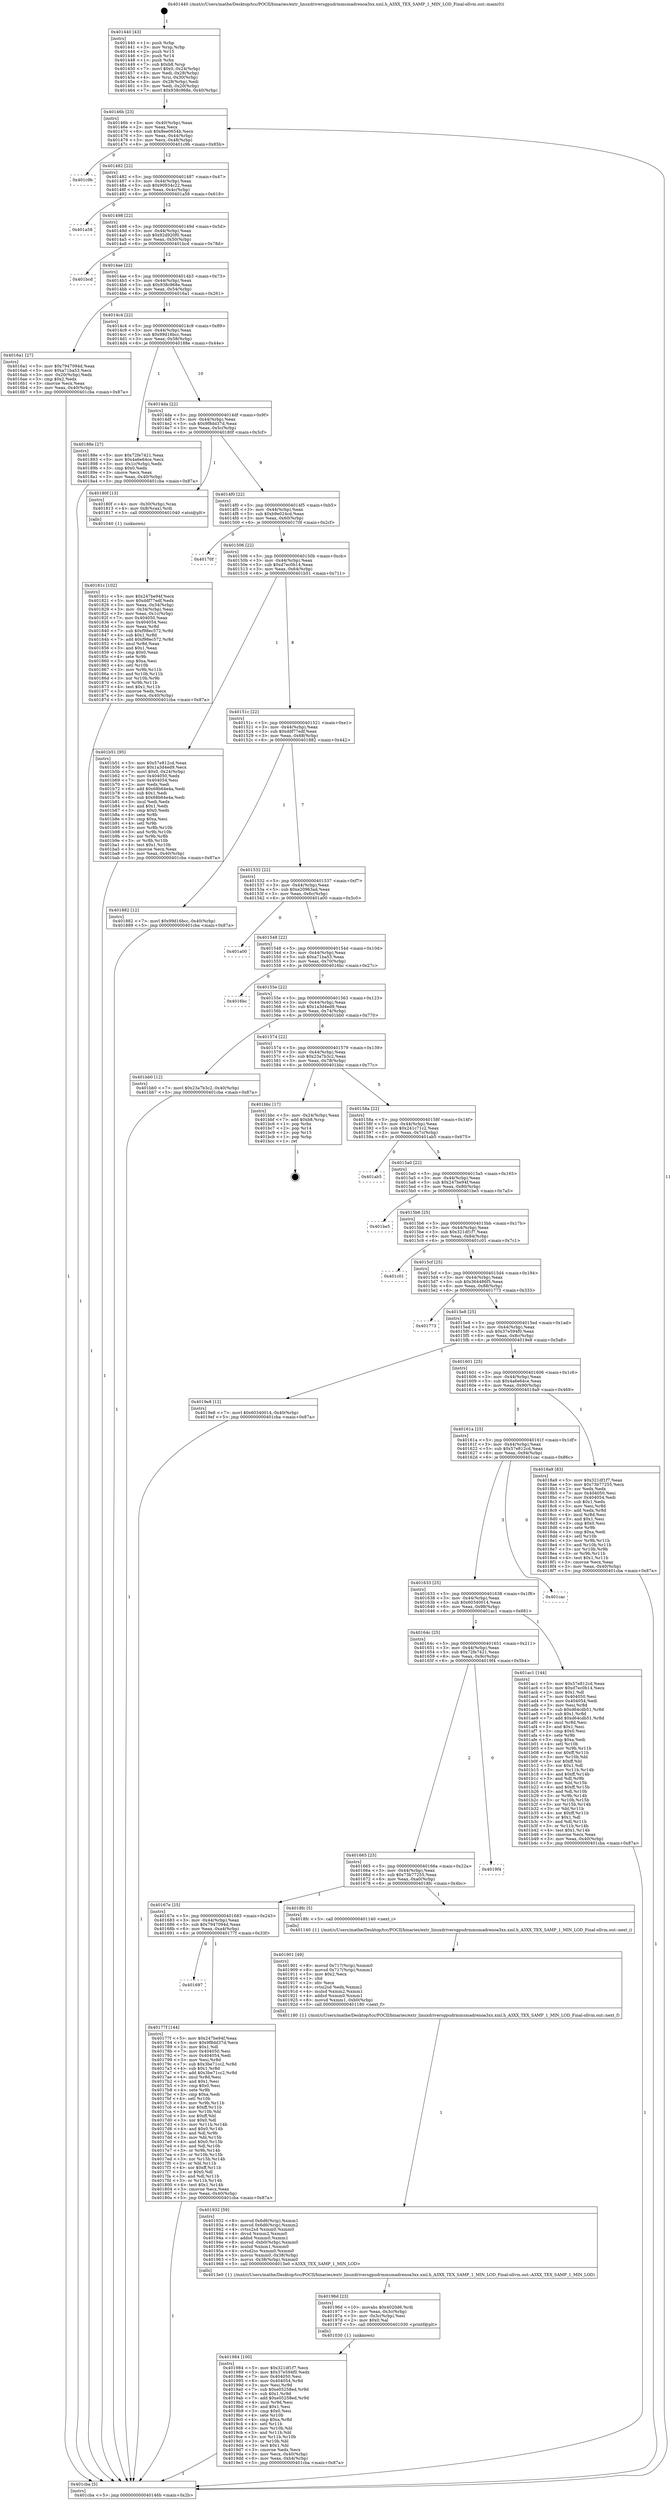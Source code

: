 digraph "0x401440" {
  label = "0x401440 (/mnt/c/Users/mathe/Desktop/tcc/POCII/binaries/extr_linuxdriversgpudrmmsmadrenoa3xx.xml.h_A3XX_TEX_SAMP_1_MIN_LOD_Final-ollvm.out::main(0))"
  labelloc = "t"
  node[shape=record]

  Entry [label="",width=0.3,height=0.3,shape=circle,fillcolor=black,style=filled]
  "0x40146b" [label="{
     0x40146b [23]\l
     | [instrs]\l
     &nbsp;&nbsp;0x40146b \<+3\>: mov -0x40(%rbp),%eax\l
     &nbsp;&nbsp;0x40146e \<+2\>: mov %eax,%ecx\l
     &nbsp;&nbsp;0x401470 \<+6\>: sub $0x8ee0654b,%ecx\l
     &nbsp;&nbsp;0x401476 \<+3\>: mov %eax,-0x44(%rbp)\l
     &nbsp;&nbsp;0x401479 \<+3\>: mov %ecx,-0x48(%rbp)\l
     &nbsp;&nbsp;0x40147c \<+6\>: je 0000000000401c9b \<main+0x85b\>\l
  }"]
  "0x401c9b" [label="{
     0x401c9b\l
  }", style=dashed]
  "0x401482" [label="{
     0x401482 [22]\l
     | [instrs]\l
     &nbsp;&nbsp;0x401482 \<+5\>: jmp 0000000000401487 \<main+0x47\>\l
     &nbsp;&nbsp;0x401487 \<+3\>: mov -0x44(%rbp),%eax\l
     &nbsp;&nbsp;0x40148a \<+5\>: sub $0x90934c22,%eax\l
     &nbsp;&nbsp;0x40148f \<+3\>: mov %eax,-0x4c(%rbp)\l
     &nbsp;&nbsp;0x401492 \<+6\>: je 0000000000401a58 \<main+0x618\>\l
  }"]
  Exit [label="",width=0.3,height=0.3,shape=circle,fillcolor=black,style=filled,peripheries=2]
  "0x401a58" [label="{
     0x401a58\l
  }", style=dashed]
  "0x401498" [label="{
     0x401498 [22]\l
     | [instrs]\l
     &nbsp;&nbsp;0x401498 \<+5\>: jmp 000000000040149d \<main+0x5d\>\l
     &nbsp;&nbsp;0x40149d \<+3\>: mov -0x44(%rbp),%eax\l
     &nbsp;&nbsp;0x4014a0 \<+5\>: sub $0x92d920f0,%eax\l
     &nbsp;&nbsp;0x4014a5 \<+3\>: mov %eax,-0x50(%rbp)\l
     &nbsp;&nbsp;0x4014a8 \<+6\>: je 0000000000401bcd \<main+0x78d\>\l
  }"]
  "0x401984" [label="{
     0x401984 [100]\l
     | [instrs]\l
     &nbsp;&nbsp;0x401984 \<+5\>: mov $0x321df1f7,%ecx\l
     &nbsp;&nbsp;0x401989 \<+5\>: mov $0x37e594f0,%edx\l
     &nbsp;&nbsp;0x40198e \<+7\>: mov 0x404050,%esi\l
     &nbsp;&nbsp;0x401995 \<+8\>: mov 0x404054,%r8d\l
     &nbsp;&nbsp;0x40199d \<+3\>: mov %esi,%r9d\l
     &nbsp;&nbsp;0x4019a0 \<+7\>: sub $0xe05258ed,%r9d\l
     &nbsp;&nbsp;0x4019a7 \<+4\>: sub $0x1,%r9d\l
     &nbsp;&nbsp;0x4019ab \<+7\>: add $0xe05258ed,%r9d\l
     &nbsp;&nbsp;0x4019b2 \<+4\>: imul %r9d,%esi\l
     &nbsp;&nbsp;0x4019b6 \<+3\>: and $0x1,%esi\l
     &nbsp;&nbsp;0x4019b9 \<+3\>: cmp $0x0,%esi\l
     &nbsp;&nbsp;0x4019bc \<+4\>: sete %r10b\l
     &nbsp;&nbsp;0x4019c0 \<+4\>: cmp $0xa,%r8d\l
     &nbsp;&nbsp;0x4019c4 \<+4\>: setl %r11b\l
     &nbsp;&nbsp;0x4019c8 \<+3\>: mov %r10b,%bl\l
     &nbsp;&nbsp;0x4019cb \<+3\>: and %r11b,%bl\l
     &nbsp;&nbsp;0x4019ce \<+3\>: xor %r11b,%r10b\l
     &nbsp;&nbsp;0x4019d1 \<+3\>: or %r10b,%bl\l
     &nbsp;&nbsp;0x4019d4 \<+3\>: test $0x1,%bl\l
     &nbsp;&nbsp;0x4019d7 \<+3\>: cmovne %edx,%ecx\l
     &nbsp;&nbsp;0x4019da \<+3\>: mov %ecx,-0x40(%rbp)\l
     &nbsp;&nbsp;0x4019dd \<+6\>: mov %eax,-0xb4(%rbp)\l
     &nbsp;&nbsp;0x4019e3 \<+5\>: jmp 0000000000401cba \<main+0x87a\>\l
  }"]
  "0x401bcd" [label="{
     0x401bcd\l
  }", style=dashed]
  "0x4014ae" [label="{
     0x4014ae [22]\l
     | [instrs]\l
     &nbsp;&nbsp;0x4014ae \<+5\>: jmp 00000000004014b3 \<main+0x73\>\l
     &nbsp;&nbsp;0x4014b3 \<+3\>: mov -0x44(%rbp),%eax\l
     &nbsp;&nbsp;0x4014b6 \<+5\>: sub $0x938c968e,%eax\l
     &nbsp;&nbsp;0x4014bb \<+3\>: mov %eax,-0x54(%rbp)\l
     &nbsp;&nbsp;0x4014be \<+6\>: je 00000000004016a1 \<main+0x261\>\l
  }"]
  "0x40196d" [label="{
     0x40196d [23]\l
     | [instrs]\l
     &nbsp;&nbsp;0x40196d \<+10\>: movabs $0x4020d6,%rdi\l
     &nbsp;&nbsp;0x401977 \<+3\>: mov %eax,-0x3c(%rbp)\l
     &nbsp;&nbsp;0x40197a \<+3\>: mov -0x3c(%rbp),%esi\l
     &nbsp;&nbsp;0x40197d \<+2\>: mov $0x0,%al\l
     &nbsp;&nbsp;0x40197f \<+5\>: call 0000000000401030 \<printf@plt\>\l
     | [calls]\l
     &nbsp;&nbsp;0x401030 \{1\} (unknown)\l
  }"]
  "0x4016a1" [label="{
     0x4016a1 [27]\l
     | [instrs]\l
     &nbsp;&nbsp;0x4016a1 \<+5\>: mov $0x7947094d,%eax\l
     &nbsp;&nbsp;0x4016a6 \<+5\>: mov $0xa71ba53,%ecx\l
     &nbsp;&nbsp;0x4016ab \<+3\>: mov -0x20(%rbp),%edx\l
     &nbsp;&nbsp;0x4016ae \<+3\>: cmp $0x2,%edx\l
     &nbsp;&nbsp;0x4016b1 \<+3\>: cmovne %ecx,%eax\l
     &nbsp;&nbsp;0x4016b4 \<+3\>: mov %eax,-0x40(%rbp)\l
     &nbsp;&nbsp;0x4016b7 \<+5\>: jmp 0000000000401cba \<main+0x87a\>\l
  }"]
  "0x4014c4" [label="{
     0x4014c4 [22]\l
     | [instrs]\l
     &nbsp;&nbsp;0x4014c4 \<+5\>: jmp 00000000004014c9 \<main+0x89\>\l
     &nbsp;&nbsp;0x4014c9 \<+3\>: mov -0x44(%rbp),%eax\l
     &nbsp;&nbsp;0x4014cc \<+5\>: sub $0x99d16bcc,%eax\l
     &nbsp;&nbsp;0x4014d1 \<+3\>: mov %eax,-0x58(%rbp)\l
     &nbsp;&nbsp;0x4014d4 \<+6\>: je 000000000040188e \<main+0x44e\>\l
  }"]
  "0x401cba" [label="{
     0x401cba [5]\l
     | [instrs]\l
     &nbsp;&nbsp;0x401cba \<+5\>: jmp 000000000040146b \<main+0x2b\>\l
  }"]
  "0x401440" [label="{
     0x401440 [43]\l
     | [instrs]\l
     &nbsp;&nbsp;0x401440 \<+1\>: push %rbp\l
     &nbsp;&nbsp;0x401441 \<+3\>: mov %rsp,%rbp\l
     &nbsp;&nbsp;0x401444 \<+2\>: push %r15\l
     &nbsp;&nbsp;0x401446 \<+2\>: push %r14\l
     &nbsp;&nbsp;0x401448 \<+1\>: push %rbx\l
     &nbsp;&nbsp;0x401449 \<+7\>: sub $0xb8,%rsp\l
     &nbsp;&nbsp;0x401450 \<+7\>: movl $0x0,-0x24(%rbp)\l
     &nbsp;&nbsp;0x401457 \<+3\>: mov %edi,-0x28(%rbp)\l
     &nbsp;&nbsp;0x40145a \<+4\>: mov %rsi,-0x30(%rbp)\l
     &nbsp;&nbsp;0x40145e \<+3\>: mov -0x28(%rbp),%edi\l
     &nbsp;&nbsp;0x401461 \<+3\>: mov %edi,-0x20(%rbp)\l
     &nbsp;&nbsp;0x401464 \<+7\>: movl $0x938c968e,-0x40(%rbp)\l
  }"]
  "0x401932" [label="{
     0x401932 [59]\l
     | [instrs]\l
     &nbsp;&nbsp;0x401932 \<+8\>: movsd 0x6d6(%rip),%xmm1\l
     &nbsp;&nbsp;0x40193a \<+8\>: movsd 0x6d6(%rip),%xmm2\l
     &nbsp;&nbsp;0x401942 \<+4\>: cvtss2sd %xmm0,%xmm0\l
     &nbsp;&nbsp;0x401946 \<+4\>: divsd %xmm2,%xmm0\l
     &nbsp;&nbsp;0x40194a \<+4\>: addsd %xmm0,%xmm1\l
     &nbsp;&nbsp;0x40194e \<+8\>: movsd -0xb0(%rbp),%xmm0\l
     &nbsp;&nbsp;0x401956 \<+4\>: mulsd %xmm1,%xmm0\l
     &nbsp;&nbsp;0x40195a \<+4\>: cvtsd2ss %xmm0,%xmm0\l
     &nbsp;&nbsp;0x40195e \<+5\>: movss %xmm0,-0x38(%rbp)\l
     &nbsp;&nbsp;0x401963 \<+5\>: movss -0x38(%rbp),%xmm0\l
     &nbsp;&nbsp;0x401968 \<+5\>: call 00000000004013e0 \<A3XX_TEX_SAMP_1_MIN_LOD\>\l
     | [calls]\l
     &nbsp;&nbsp;0x4013e0 \{1\} (/mnt/c/Users/mathe/Desktop/tcc/POCII/binaries/extr_linuxdriversgpudrmmsmadrenoa3xx.xml.h_A3XX_TEX_SAMP_1_MIN_LOD_Final-ollvm.out::A3XX_TEX_SAMP_1_MIN_LOD)\l
  }"]
  "0x40188e" [label="{
     0x40188e [27]\l
     | [instrs]\l
     &nbsp;&nbsp;0x40188e \<+5\>: mov $0x72fe7421,%eax\l
     &nbsp;&nbsp;0x401893 \<+5\>: mov $0x4a6e64ce,%ecx\l
     &nbsp;&nbsp;0x401898 \<+3\>: mov -0x1c(%rbp),%edx\l
     &nbsp;&nbsp;0x40189b \<+3\>: cmp $0x0,%edx\l
     &nbsp;&nbsp;0x40189e \<+3\>: cmove %ecx,%eax\l
     &nbsp;&nbsp;0x4018a1 \<+3\>: mov %eax,-0x40(%rbp)\l
     &nbsp;&nbsp;0x4018a4 \<+5\>: jmp 0000000000401cba \<main+0x87a\>\l
  }"]
  "0x4014da" [label="{
     0x4014da [22]\l
     | [instrs]\l
     &nbsp;&nbsp;0x4014da \<+5\>: jmp 00000000004014df \<main+0x9f\>\l
     &nbsp;&nbsp;0x4014df \<+3\>: mov -0x44(%rbp),%eax\l
     &nbsp;&nbsp;0x4014e2 \<+5\>: sub $0x9f8dd37d,%eax\l
     &nbsp;&nbsp;0x4014e7 \<+3\>: mov %eax,-0x5c(%rbp)\l
     &nbsp;&nbsp;0x4014ea \<+6\>: je 000000000040180f \<main+0x3cf\>\l
  }"]
  "0x401901" [label="{
     0x401901 [49]\l
     | [instrs]\l
     &nbsp;&nbsp;0x401901 \<+8\>: movsd 0x717(%rip),%xmm0\l
     &nbsp;&nbsp;0x401909 \<+8\>: movsd 0x717(%rip),%xmm1\l
     &nbsp;&nbsp;0x401911 \<+5\>: mov $0x2,%ecx\l
     &nbsp;&nbsp;0x401916 \<+1\>: cltd\l
     &nbsp;&nbsp;0x401917 \<+2\>: idiv %ecx\l
     &nbsp;&nbsp;0x401919 \<+4\>: cvtsi2sd %edx,%xmm2\l
     &nbsp;&nbsp;0x40191d \<+4\>: mulsd %xmm2,%xmm1\l
     &nbsp;&nbsp;0x401921 \<+4\>: addsd %xmm0,%xmm1\l
     &nbsp;&nbsp;0x401925 \<+8\>: movsd %xmm1,-0xb0(%rbp)\l
     &nbsp;&nbsp;0x40192d \<+5\>: call 0000000000401180 \<next_f\>\l
     | [calls]\l
     &nbsp;&nbsp;0x401180 \{1\} (/mnt/c/Users/mathe/Desktop/tcc/POCII/binaries/extr_linuxdriversgpudrmmsmadrenoa3xx.xml.h_A3XX_TEX_SAMP_1_MIN_LOD_Final-ollvm.out::next_f)\l
  }"]
  "0x40180f" [label="{
     0x40180f [13]\l
     | [instrs]\l
     &nbsp;&nbsp;0x40180f \<+4\>: mov -0x30(%rbp),%rax\l
     &nbsp;&nbsp;0x401813 \<+4\>: mov 0x8(%rax),%rdi\l
     &nbsp;&nbsp;0x401817 \<+5\>: call 0000000000401040 \<atoi@plt\>\l
     | [calls]\l
     &nbsp;&nbsp;0x401040 \{1\} (unknown)\l
  }"]
  "0x4014f0" [label="{
     0x4014f0 [22]\l
     | [instrs]\l
     &nbsp;&nbsp;0x4014f0 \<+5\>: jmp 00000000004014f5 \<main+0xb5\>\l
     &nbsp;&nbsp;0x4014f5 \<+3\>: mov -0x44(%rbp),%eax\l
     &nbsp;&nbsp;0x4014f8 \<+5\>: sub $0xb9e024cd,%eax\l
     &nbsp;&nbsp;0x4014fd \<+3\>: mov %eax,-0x60(%rbp)\l
     &nbsp;&nbsp;0x401500 \<+6\>: je 000000000040170f \<main+0x2cf\>\l
  }"]
  "0x40181c" [label="{
     0x40181c [102]\l
     | [instrs]\l
     &nbsp;&nbsp;0x40181c \<+5\>: mov $0x247be94f,%ecx\l
     &nbsp;&nbsp;0x401821 \<+5\>: mov $0xddf77edf,%edx\l
     &nbsp;&nbsp;0x401826 \<+3\>: mov %eax,-0x34(%rbp)\l
     &nbsp;&nbsp;0x401829 \<+3\>: mov -0x34(%rbp),%eax\l
     &nbsp;&nbsp;0x40182c \<+3\>: mov %eax,-0x1c(%rbp)\l
     &nbsp;&nbsp;0x40182f \<+7\>: mov 0x404050,%eax\l
     &nbsp;&nbsp;0x401836 \<+7\>: mov 0x404054,%esi\l
     &nbsp;&nbsp;0x40183d \<+3\>: mov %eax,%r8d\l
     &nbsp;&nbsp;0x401840 \<+7\>: sub $0xf98ec572,%r8d\l
     &nbsp;&nbsp;0x401847 \<+4\>: sub $0x1,%r8d\l
     &nbsp;&nbsp;0x40184b \<+7\>: add $0xf98ec572,%r8d\l
     &nbsp;&nbsp;0x401852 \<+4\>: imul %r8d,%eax\l
     &nbsp;&nbsp;0x401856 \<+3\>: and $0x1,%eax\l
     &nbsp;&nbsp;0x401859 \<+3\>: cmp $0x0,%eax\l
     &nbsp;&nbsp;0x40185c \<+4\>: sete %r9b\l
     &nbsp;&nbsp;0x401860 \<+3\>: cmp $0xa,%esi\l
     &nbsp;&nbsp;0x401863 \<+4\>: setl %r10b\l
     &nbsp;&nbsp;0x401867 \<+3\>: mov %r9b,%r11b\l
     &nbsp;&nbsp;0x40186a \<+3\>: and %r10b,%r11b\l
     &nbsp;&nbsp;0x40186d \<+3\>: xor %r10b,%r9b\l
     &nbsp;&nbsp;0x401870 \<+3\>: or %r9b,%r11b\l
     &nbsp;&nbsp;0x401873 \<+4\>: test $0x1,%r11b\l
     &nbsp;&nbsp;0x401877 \<+3\>: cmovne %edx,%ecx\l
     &nbsp;&nbsp;0x40187a \<+3\>: mov %ecx,-0x40(%rbp)\l
     &nbsp;&nbsp;0x40187d \<+5\>: jmp 0000000000401cba \<main+0x87a\>\l
  }"]
  "0x40170f" [label="{
     0x40170f\l
  }", style=dashed]
  "0x401506" [label="{
     0x401506 [22]\l
     | [instrs]\l
     &nbsp;&nbsp;0x401506 \<+5\>: jmp 000000000040150b \<main+0xcb\>\l
     &nbsp;&nbsp;0x40150b \<+3\>: mov -0x44(%rbp),%eax\l
     &nbsp;&nbsp;0x40150e \<+5\>: sub $0xd7ec0b14,%eax\l
     &nbsp;&nbsp;0x401513 \<+3\>: mov %eax,-0x64(%rbp)\l
     &nbsp;&nbsp;0x401516 \<+6\>: je 0000000000401b51 \<main+0x711\>\l
  }"]
  "0x401697" [label="{
     0x401697\l
  }", style=dashed]
  "0x401b51" [label="{
     0x401b51 [95]\l
     | [instrs]\l
     &nbsp;&nbsp;0x401b51 \<+5\>: mov $0x57e812cd,%eax\l
     &nbsp;&nbsp;0x401b56 \<+5\>: mov $0x1a3d4ed9,%ecx\l
     &nbsp;&nbsp;0x401b5b \<+7\>: movl $0x0,-0x24(%rbp)\l
     &nbsp;&nbsp;0x401b62 \<+7\>: mov 0x404050,%edx\l
     &nbsp;&nbsp;0x401b69 \<+7\>: mov 0x404054,%esi\l
     &nbsp;&nbsp;0x401b70 \<+2\>: mov %edx,%edi\l
     &nbsp;&nbsp;0x401b72 \<+6\>: add $0x68b64e4a,%edi\l
     &nbsp;&nbsp;0x401b78 \<+3\>: sub $0x1,%edi\l
     &nbsp;&nbsp;0x401b7b \<+6\>: sub $0x68b64e4a,%edi\l
     &nbsp;&nbsp;0x401b81 \<+3\>: imul %edi,%edx\l
     &nbsp;&nbsp;0x401b84 \<+3\>: and $0x1,%edx\l
     &nbsp;&nbsp;0x401b87 \<+3\>: cmp $0x0,%edx\l
     &nbsp;&nbsp;0x401b8a \<+4\>: sete %r8b\l
     &nbsp;&nbsp;0x401b8e \<+3\>: cmp $0xa,%esi\l
     &nbsp;&nbsp;0x401b91 \<+4\>: setl %r9b\l
     &nbsp;&nbsp;0x401b95 \<+3\>: mov %r8b,%r10b\l
     &nbsp;&nbsp;0x401b98 \<+3\>: and %r9b,%r10b\l
     &nbsp;&nbsp;0x401b9b \<+3\>: xor %r9b,%r8b\l
     &nbsp;&nbsp;0x401b9e \<+3\>: or %r8b,%r10b\l
     &nbsp;&nbsp;0x401ba1 \<+4\>: test $0x1,%r10b\l
     &nbsp;&nbsp;0x401ba5 \<+3\>: cmovne %ecx,%eax\l
     &nbsp;&nbsp;0x401ba8 \<+3\>: mov %eax,-0x40(%rbp)\l
     &nbsp;&nbsp;0x401bab \<+5\>: jmp 0000000000401cba \<main+0x87a\>\l
  }"]
  "0x40151c" [label="{
     0x40151c [22]\l
     | [instrs]\l
     &nbsp;&nbsp;0x40151c \<+5\>: jmp 0000000000401521 \<main+0xe1\>\l
     &nbsp;&nbsp;0x401521 \<+3\>: mov -0x44(%rbp),%eax\l
     &nbsp;&nbsp;0x401524 \<+5\>: sub $0xddf77edf,%eax\l
     &nbsp;&nbsp;0x401529 \<+3\>: mov %eax,-0x68(%rbp)\l
     &nbsp;&nbsp;0x40152c \<+6\>: je 0000000000401882 \<main+0x442\>\l
  }"]
  "0x40177f" [label="{
     0x40177f [144]\l
     | [instrs]\l
     &nbsp;&nbsp;0x40177f \<+5\>: mov $0x247be94f,%eax\l
     &nbsp;&nbsp;0x401784 \<+5\>: mov $0x9f8dd37d,%ecx\l
     &nbsp;&nbsp;0x401789 \<+2\>: mov $0x1,%dl\l
     &nbsp;&nbsp;0x40178b \<+7\>: mov 0x404050,%esi\l
     &nbsp;&nbsp;0x401792 \<+7\>: mov 0x404054,%edi\l
     &nbsp;&nbsp;0x401799 \<+3\>: mov %esi,%r8d\l
     &nbsp;&nbsp;0x40179c \<+7\>: sub $0x3be71cc2,%r8d\l
     &nbsp;&nbsp;0x4017a3 \<+4\>: sub $0x1,%r8d\l
     &nbsp;&nbsp;0x4017a7 \<+7\>: add $0x3be71cc2,%r8d\l
     &nbsp;&nbsp;0x4017ae \<+4\>: imul %r8d,%esi\l
     &nbsp;&nbsp;0x4017b2 \<+3\>: and $0x1,%esi\l
     &nbsp;&nbsp;0x4017b5 \<+3\>: cmp $0x0,%esi\l
     &nbsp;&nbsp;0x4017b8 \<+4\>: sete %r9b\l
     &nbsp;&nbsp;0x4017bc \<+3\>: cmp $0xa,%edi\l
     &nbsp;&nbsp;0x4017bf \<+4\>: setl %r10b\l
     &nbsp;&nbsp;0x4017c3 \<+3\>: mov %r9b,%r11b\l
     &nbsp;&nbsp;0x4017c6 \<+4\>: xor $0xff,%r11b\l
     &nbsp;&nbsp;0x4017ca \<+3\>: mov %r10b,%bl\l
     &nbsp;&nbsp;0x4017cd \<+3\>: xor $0xff,%bl\l
     &nbsp;&nbsp;0x4017d0 \<+3\>: xor $0x0,%dl\l
     &nbsp;&nbsp;0x4017d3 \<+3\>: mov %r11b,%r14b\l
     &nbsp;&nbsp;0x4017d6 \<+4\>: and $0x0,%r14b\l
     &nbsp;&nbsp;0x4017da \<+3\>: and %dl,%r9b\l
     &nbsp;&nbsp;0x4017dd \<+3\>: mov %bl,%r15b\l
     &nbsp;&nbsp;0x4017e0 \<+4\>: and $0x0,%r15b\l
     &nbsp;&nbsp;0x4017e4 \<+3\>: and %dl,%r10b\l
     &nbsp;&nbsp;0x4017e7 \<+3\>: or %r9b,%r14b\l
     &nbsp;&nbsp;0x4017ea \<+3\>: or %r10b,%r15b\l
     &nbsp;&nbsp;0x4017ed \<+3\>: xor %r15b,%r14b\l
     &nbsp;&nbsp;0x4017f0 \<+3\>: or %bl,%r11b\l
     &nbsp;&nbsp;0x4017f3 \<+4\>: xor $0xff,%r11b\l
     &nbsp;&nbsp;0x4017f7 \<+3\>: or $0x0,%dl\l
     &nbsp;&nbsp;0x4017fa \<+3\>: and %dl,%r11b\l
     &nbsp;&nbsp;0x4017fd \<+3\>: or %r11b,%r14b\l
     &nbsp;&nbsp;0x401800 \<+4\>: test $0x1,%r14b\l
     &nbsp;&nbsp;0x401804 \<+3\>: cmovne %ecx,%eax\l
     &nbsp;&nbsp;0x401807 \<+3\>: mov %eax,-0x40(%rbp)\l
     &nbsp;&nbsp;0x40180a \<+5\>: jmp 0000000000401cba \<main+0x87a\>\l
  }"]
  "0x401882" [label="{
     0x401882 [12]\l
     | [instrs]\l
     &nbsp;&nbsp;0x401882 \<+7\>: movl $0x99d16bcc,-0x40(%rbp)\l
     &nbsp;&nbsp;0x401889 \<+5\>: jmp 0000000000401cba \<main+0x87a\>\l
  }"]
  "0x401532" [label="{
     0x401532 [22]\l
     | [instrs]\l
     &nbsp;&nbsp;0x401532 \<+5\>: jmp 0000000000401537 \<main+0xf7\>\l
     &nbsp;&nbsp;0x401537 \<+3\>: mov -0x44(%rbp),%eax\l
     &nbsp;&nbsp;0x40153a \<+5\>: sub $0xe20963ad,%eax\l
     &nbsp;&nbsp;0x40153f \<+3\>: mov %eax,-0x6c(%rbp)\l
     &nbsp;&nbsp;0x401542 \<+6\>: je 0000000000401a00 \<main+0x5c0\>\l
  }"]
  "0x40167e" [label="{
     0x40167e [25]\l
     | [instrs]\l
     &nbsp;&nbsp;0x40167e \<+5\>: jmp 0000000000401683 \<main+0x243\>\l
     &nbsp;&nbsp;0x401683 \<+3\>: mov -0x44(%rbp),%eax\l
     &nbsp;&nbsp;0x401686 \<+5\>: sub $0x7947094d,%eax\l
     &nbsp;&nbsp;0x40168b \<+6\>: mov %eax,-0xa4(%rbp)\l
     &nbsp;&nbsp;0x401691 \<+6\>: je 000000000040177f \<main+0x33f\>\l
  }"]
  "0x401a00" [label="{
     0x401a00\l
  }", style=dashed]
  "0x401548" [label="{
     0x401548 [22]\l
     | [instrs]\l
     &nbsp;&nbsp;0x401548 \<+5\>: jmp 000000000040154d \<main+0x10d\>\l
     &nbsp;&nbsp;0x40154d \<+3\>: mov -0x44(%rbp),%eax\l
     &nbsp;&nbsp;0x401550 \<+5\>: sub $0xa71ba53,%eax\l
     &nbsp;&nbsp;0x401555 \<+3\>: mov %eax,-0x70(%rbp)\l
     &nbsp;&nbsp;0x401558 \<+6\>: je 00000000004016bc \<main+0x27c\>\l
  }"]
  "0x4018fc" [label="{
     0x4018fc [5]\l
     | [instrs]\l
     &nbsp;&nbsp;0x4018fc \<+5\>: call 0000000000401140 \<next_i\>\l
     | [calls]\l
     &nbsp;&nbsp;0x401140 \{1\} (/mnt/c/Users/mathe/Desktop/tcc/POCII/binaries/extr_linuxdriversgpudrmmsmadrenoa3xx.xml.h_A3XX_TEX_SAMP_1_MIN_LOD_Final-ollvm.out::next_i)\l
  }"]
  "0x4016bc" [label="{
     0x4016bc\l
  }", style=dashed]
  "0x40155e" [label="{
     0x40155e [22]\l
     | [instrs]\l
     &nbsp;&nbsp;0x40155e \<+5\>: jmp 0000000000401563 \<main+0x123\>\l
     &nbsp;&nbsp;0x401563 \<+3\>: mov -0x44(%rbp),%eax\l
     &nbsp;&nbsp;0x401566 \<+5\>: sub $0x1a3d4ed9,%eax\l
     &nbsp;&nbsp;0x40156b \<+3\>: mov %eax,-0x74(%rbp)\l
     &nbsp;&nbsp;0x40156e \<+6\>: je 0000000000401bb0 \<main+0x770\>\l
  }"]
  "0x401665" [label="{
     0x401665 [25]\l
     | [instrs]\l
     &nbsp;&nbsp;0x401665 \<+5\>: jmp 000000000040166a \<main+0x22a\>\l
     &nbsp;&nbsp;0x40166a \<+3\>: mov -0x44(%rbp),%eax\l
     &nbsp;&nbsp;0x40166d \<+5\>: sub $0x73b77255,%eax\l
     &nbsp;&nbsp;0x401672 \<+6\>: mov %eax,-0xa0(%rbp)\l
     &nbsp;&nbsp;0x401678 \<+6\>: je 00000000004018fc \<main+0x4bc\>\l
  }"]
  "0x401bb0" [label="{
     0x401bb0 [12]\l
     | [instrs]\l
     &nbsp;&nbsp;0x401bb0 \<+7\>: movl $0x23a7b3c2,-0x40(%rbp)\l
     &nbsp;&nbsp;0x401bb7 \<+5\>: jmp 0000000000401cba \<main+0x87a\>\l
  }"]
  "0x401574" [label="{
     0x401574 [22]\l
     | [instrs]\l
     &nbsp;&nbsp;0x401574 \<+5\>: jmp 0000000000401579 \<main+0x139\>\l
     &nbsp;&nbsp;0x401579 \<+3\>: mov -0x44(%rbp),%eax\l
     &nbsp;&nbsp;0x40157c \<+5\>: sub $0x23a7b3c2,%eax\l
     &nbsp;&nbsp;0x401581 \<+3\>: mov %eax,-0x78(%rbp)\l
     &nbsp;&nbsp;0x401584 \<+6\>: je 0000000000401bbc \<main+0x77c\>\l
  }"]
  "0x4019f4" [label="{
     0x4019f4\l
  }", style=dashed]
  "0x401bbc" [label="{
     0x401bbc [17]\l
     | [instrs]\l
     &nbsp;&nbsp;0x401bbc \<+3\>: mov -0x24(%rbp),%eax\l
     &nbsp;&nbsp;0x401bbf \<+7\>: add $0xb8,%rsp\l
     &nbsp;&nbsp;0x401bc6 \<+1\>: pop %rbx\l
     &nbsp;&nbsp;0x401bc7 \<+2\>: pop %r14\l
     &nbsp;&nbsp;0x401bc9 \<+2\>: pop %r15\l
     &nbsp;&nbsp;0x401bcb \<+1\>: pop %rbp\l
     &nbsp;&nbsp;0x401bcc \<+1\>: ret\l
  }"]
  "0x40158a" [label="{
     0x40158a [22]\l
     | [instrs]\l
     &nbsp;&nbsp;0x40158a \<+5\>: jmp 000000000040158f \<main+0x14f\>\l
     &nbsp;&nbsp;0x40158f \<+3\>: mov -0x44(%rbp),%eax\l
     &nbsp;&nbsp;0x401592 \<+5\>: sub $0x241c71c2,%eax\l
     &nbsp;&nbsp;0x401597 \<+3\>: mov %eax,-0x7c(%rbp)\l
     &nbsp;&nbsp;0x40159a \<+6\>: je 0000000000401ab5 \<main+0x675\>\l
  }"]
  "0x40164c" [label="{
     0x40164c [25]\l
     | [instrs]\l
     &nbsp;&nbsp;0x40164c \<+5\>: jmp 0000000000401651 \<main+0x211\>\l
     &nbsp;&nbsp;0x401651 \<+3\>: mov -0x44(%rbp),%eax\l
     &nbsp;&nbsp;0x401654 \<+5\>: sub $0x72fe7421,%eax\l
     &nbsp;&nbsp;0x401659 \<+6\>: mov %eax,-0x9c(%rbp)\l
     &nbsp;&nbsp;0x40165f \<+6\>: je 00000000004019f4 \<main+0x5b4\>\l
  }"]
  "0x401ab5" [label="{
     0x401ab5\l
  }", style=dashed]
  "0x4015a0" [label="{
     0x4015a0 [22]\l
     | [instrs]\l
     &nbsp;&nbsp;0x4015a0 \<+5\>: jmp 00000000004015a5 \<main+0x165\>\l
     &nbsp;&nbsp;0x4015a5 \<+3\>: mov -0x44(%rbp),%eax\l
     &nbsp;&nbsp;0x4015a8 \<+5\>: sub $0x247be94f,%eax\l
     &nbsp;&nbsp;0x4015ad \<+3\>: mov %eax,-0x80(%rbp)\l
     &nbsp;&nbsp;0x4015b0 \<+6\>: je 0000000000401be5 \<main+0x7a5\>\l
  }"]
  "0x401ac1" [label="{
     0x401ac1 [144]\l
     | [instrs]\l
     &nbsp;&nbsp;0x401ac1 \<+5\>: mov $0x57e812cd,%eax\l
     &nbsp;&nbsp;0x401ac6 \<+5\>: mov $0xd7ec0b14,%ecx\l
     &nbsp;&nbsp;0x401acb \<+2\>: mov $0x1,%dl\l
     &nbsp;&nbsp;0x401acd \<+7\>: mov 0x404050,%esi\l
     &nbsp;&nbsp;0x401ad4 \<+7\>: mov 0x404054,%edi\l
     &nbsp;&nbsp;0x401adb \<+3\>: mov %esi,%r8d\l
     &nbsp;&nbsp;0x401ade \<+7\>: sub $0xd64cdb51,%r8d\l
     &nbsp;&nbsp;0x401ae5 \<+4\>: sub $0x1,%r8d\l
     &nbsp;&nbsp;0x401ae9 \<+7\>: add $0xd64cdb51,%r8d\l
     &nbsp;&nbsp;0x401af0 \<+4\>: imul %r8d,%esi\l
     &nbsp;&nbsp;0x401af4 \<+3\>: and $0x1,%esi\l
     &nbsp;&nbsp;0x401af7 \<+3\>: cmp $0x0,%esi\l
     &nbsp;&nbsp;0x401afa \<+4\>: sete %r9b\l
     &nbsp;&nbsp;0x401afe \<+3\>: cmp $0xa,%edi\l
     &nbsp;&nbsp;0x401b01 \<+4\>: setl %r10b\l
     &nbsp;&nbsp;0x401b05 \<+3\>: mov %r9b,%r11b\l
     &nbsp;&nbsp;0x401b08 \<+4\>: xor $0xff,%r11b\l
     &nbsp;&nbsp;0x401b0c \<+3\>: mov %r10b,%bl\l
     &nbsp;&nbsp;0x401b0f \<+3\>: xor $0xff,%bl\l
     &nbsp;&nbsp;0x401b12 \<+3\>: xor $0x1,%dl\l
     &nbsp;&nbsp;0x401b15 \<+3\>: mov %r11b,%r14b\l
     &nbsp;&nbsp;0x401b18 \<+4\>: and $0xff,%r14b\l
     &nbsp;&nbsp;0x401b1c \<+3\>: and %dl,%r9b\l
     &nbsp;&nbsp;0x401b1f \<+3\>: mov %bl,%r15b\l
     &nbsp;&nbsp;0x401b22 \<+4\>: and $0xff,%r15b\l
     &nbsp;&nbsp;0x401b26 \<+3\>: and %dl,%r10b\l
     &nbsp;&nbsp;0x401b29 \<+3\>: or %r9b,%r14b\l
     &nbsp;&nbsp;0x401b2c \<+3\>: or %r10b,%r15b\l
     &nbsp;&nbsp;0x401b2f \<+3\>: xor %r15b,%r14b\l
     &nbsp;&nbsp;0x401b32 \<+3\>: or %bl,%r11b\l
     &nbsp;&nbsp;0x401b35 \<+4\>: xor $0xff,%r11b\l
     &nbsp;&nbsp;0x401b39 \<+3\>: or $0x1,%dl\l
     &nbsp;&nbsp;0x401b3c \<+3\>: and %dl,%r11b\l
     &nbsp;&nbsp;0x401b3f \<+3\>: or %r11b,%r14b\l
     &nbsp;&nbsp;0x401b42 \<+4\>: test $0x1,%r14b\l
     &nbsp;&nbsp;0x401b46 \<+3\>: cmovne %ecx,%eax\l
     &nbsp;&nbsp;0x401b49 \<+3\>: mov %eax,-0x40(%rbp)\l
     &nbsp;&nbsp;0x401b4c \<+5\>: jmp 0000000000401cba \<main+0x87a\>\l
  }"]
  "0x401be5" [label="{
     0x401be5\l
  }", style=dashed]
  "0x4015b6" [label="{
     0x4015b6 [25]\l
     | [instrs]\l
     &nbsp;&nbsp;0x4015b6 \<+5\>: jmp 00000000004015bb \<main+0x17b\>\l
     &nbsp;&nbsp;0x4015bb \<+3\>: mov -0x44(%rbp),%eax\l
     &nbsp;&nbsp;0x4015be \<+5\>: sub $0x321df1f7,%eax\l
     &nbsp;&nbsp;0x4015c3 \<+6\>: mov %eax,-0x84(%rbp)\l
     &nbsp;&nbsp;0x4015c9 \<+6\>: je 0000000000401c01 \<main+0x7c1\>\l
  }"]
  "0x401633" [label="{
     0x401633 [25]\l
     | [instrs]\l
     &nbsp;&nbsp;0x401633 \<+5\>: jmp 0000000000401638 \<main+0x1f8\>\l
     &nbsp;&nbsp;0x401638 \<+3\>: mov -0x44(%rbp),%eax\l
     &nbsp;&nbsp;0x40163b \<+5\>: sub $0x60340014,%eax\l
     &nbsp;&nbsp;0x401640 \<+6\>: mov %eax,-0x98(%rbp)\l
     &nbsp;&nbsp;0x401646 \<+6\>: je 0000000000401ac1 \<main+0x681\>\l
  }"]
  "0x401c01" [label="{
     0x401c01\l
  }", style=dashed]
  "0x4015cf" [label="{
     0x4015cf [25]\l
     | [instrs]\l
     &nbsp;&nbsp;0x4015cf \<+5\>: jmp 00000000004015d4 \<main+0x194\>\l
     &nbsp;&nbsp;0x4015d4 \<+3\>: mov -0x44(%rbp),%eax\l
     &nbsp;&nbsp;0x4015d7 \<+5\>: sub $0x364486f5,%eax\l
     &nbsp;&nbsp;0x4015dc \<+6\>: mov %eax,-0x88(%rbp)\l
     &nbsp;&nbsp;0x4015e2 \<+6\>: je 0000000000401773 \<main+0x333\>\l
  }"]
  "0x401cac" [label="{
     0x401cac\l
  }", style=dashed]
  "0x401773" [label="{
     0x401773\l
  }", style=dashed]
  "0x4015e8" [label="{
     0x4015e8 [25]\l
     | [instrs]\l
     &nbsp;&nbsp;0x4015e8 \<+5\>: jmp 00000000004015ed \<main+0x1ad\>\l
     &nbsp;&nbsp;0x4015ed \<+3\>: mov -0x44(%rbp),%eax\l
     &nbsp;&nbsp;0x4015f0 \<+5\>: sub $0x37e594f0,%eax\l
     &nbsp;&nbsp;0x4015f5 \<+6\>: mov %eax,-0x8c(%rbp)\l
     &nbsp;&nbsp;0x4015fb \<+6\>: je 00000000004019e8 \<main+0x5a8\>\l
  }"]
  "0x40161a" [label="{
     0x40161a [25]\l
     | [instrs]\l
     &nbsp;&nbsp;0x40161a \<+5\>: jmp 000000000040161f \<main+0x1df\>\l
     &nbsp;&nbsp;0x40161f \<+3\>: mov -0x44(%rbp),%eax\l
     &nbsp;&nbsp;0x401622 \<+5\>: sub $0x57e812cd,%eax\l
     &nbsp;&nbsp;0x401627 \<+6\>: mov %eax,-0x94(%rbp)\l
     &nbsp;&nbsp;0x40162d \<+6\>: je 0000000000401cac \<main+0x86c\>\l
  }"]
  "0x4019e8" [label="{
     0x4019e8 [12]\l
     | [instrs]\l
     &nbsp;&nbsp;0x4019e8 \<+7\>: movl $0x60340014,-0x40(%rbp)\l
     &nbsp;&nbsp;0x4019ef \<+5\>: jmp 0000000000401cba \<main+0x87a\>\l
  }"]
  "0x401601" [label="{
     0x401601 [25]\l
     | [instrs]\l
     &nbsp;&nbsp;0x401601 \<+5\>: jmp 0000000000401606 \<main+0x1c6\>\l
     &nbsp;&nbsp;0x401606 \<+3\>: mov -0x44(%rbp),%eax\l
     &nbsp;&nbsp;0x401609 \<+5\>: sub $0x4a6e64ce,%eax\l
     &nbsp;&nbsp;0x40160e \<+6\>: mov %eax,-0x90(%rbp)\l
     &nbsp;&nbsp;0x401614 \<+6\>: je 00000000004018a9 \<main+0x469\>\l
  }"]
  "0x4018a9" [label="{
     0x4018a9 [83]\l
     | [instrs]\l
     &nbsp;&nbsp;0x4018a9 \<+5\>: mov $0x321df1f7,%eax\l
     &nbsp;&nbsp;0x4018ae \<+5\>: mov $0x73b77255,%ecx\l
     &nbsp;&nbsp;0x4018b3 \<+2\>: xor %edx,%edx\l
     &nbsp;&nbsp;0x4018b5 \<+7\>: mov 0x404050,%esi\l
     &nbsp;&nbsp;0x4018bc \<+7\>: mov 0x404054,%edi\l
     &nbsp;&nbsp;0x4018c3 \<+3\>: sub $0x1,%edx\l
     &nbsp;&nbsp;0x4018c6 \<+3\>: mov %esi,%r8d\l
     &nbsp;&nbsp;0x4018c9 \<+3\>: add %edx,%r8d\l
     &nbsp;&nbsp;0x4018cc \<+4\>: imul %r8d,%esi\l
     &nbsp;&nbsp;0x4018d0 \<+3\>: and $0x1,%esi\l
     &nbsp;&nbsp;0x4018d3 \<+3\>: cmp $0x0,%esi\l
     &nbsp;&nbsp;0x4018d6 \<+4\>: sete %r9b\l
     &nbsp;&nbsp;0x4018da \<+3\>: cmp $0xa,%edi\l
     &nbsp;&nbsp;0x4018dd \<+4\>: setl %r10b\l
     &nbsp;&nbsp;0x4018e1 \<+3\>: mov %r9b,%r11b\l
     &nbsp;&nbsp;0x4018e4 \<+3\>: and %r10b,%r11b\l
     &nbsp;&nbsp;0x4018e7 \<+3\>: xor %r10b,%r9b\l
     &nbsp;&nbsp;0x4018ea \<+3\>: or %r9b,%r11b\l
     &nbsp;&nbsp;0x4018ed \<+4\>: test $0x1,%r11b\l
     &nbsp;&nbsp;0x4018f1 \<+3\>: cmovne %ecx,%eax\l
     &nbsp;&nbsp;0x4018f4 \<+3\>: mov %eax,-0x40(%rbp)\l
     &nbsp;&nbsp;0x4018f7 \<+5\>: jmp 0000000000401cba \<main+0x87a\>\l
  }"]
  Entry -> "0x401440" [label=" 1"]
  "0x40146b" -> "0x401c9b" [label=" 0"]
  "0x40146b" -> "0x401482" [label=" 12"]
  "0x401bbc" -> Exit [label=" 1"]
  "0x401482" -> "0x401a58" [label=" 0"]
  "0x401482" -> "0x401498" [label=" 12"]
  "0x401bb0" -> "0x401cba" [label=" 1"]
  "0x401498" -> "0x401bcd" [label=" 0"]
  "0x401498" -> "0x4014ae" [label=" 12"]
  "0x401b51" -> "0x401cba" [label=" 1"]
  "0x4014ae" -> "0x4016a1" [label=" 1"]
  "0x4014ae" -> "0x4014c4" [label=" 11"]
  "0x4016a1" -> "0x401cba" [label=" 1"]
  "0x401440" -> "0x40146b" [label=" 1"]
  "0x401cba" -> "0x40146b" [label=" 11"]
  "0x401ac1" -> "0x401cba" [label=" 1"]
  "0x4014c4" -> "0x40188e" [label=" 1"]
  "0x4014c4" -> "0x4014da" [label=" 10"]
  "0x4019e8" -> "0x401cba" [label=" 1"]
  "0x4014da" -> "0x40180f" [label=" 1"]
  "0x4014da" -> "0x4014f0" [label=" 9"]
  "0x401984" -> "0x401cba" [label=" 1"]
  "0x4014f0" -> "0x40170f" [label=" 0"]
  "0x4014f0" -> "0x401506" [label=" 9"]
  "0x40196d" -> "0x401984" [label=" 1"]
  "0x401506" -> "0x401b51" [label=" 1"]
  "0x401506" -> "0x40151c" [label=" 8"]
  "0x401932" -> "0x40196d" [label=" 1"]
  "0x40151c" -> "0x401882" [label=" 1"]
  "0x40151c" -> "0x401532" [label=" 7"]
  "0x401901" -> "0x401932" [label=" 1"]
  "0x401532" -> "0x401a00" [label=" 0"]
  "0x401532" -> "0x401548" [label=" 7"]
  "0x4018a9" -> "0x401cba" [label=" 1"]
  "0x401548" -> "0x4016bc" [label=" 0"]
  "0x401548" -> "0x40155e" [label=" 7"]
  "0x40188e" -> "0x401cba" [label=" 1"]
  "0x40155e" -> "0x401bb0" [label=" 1"]
  "0x40155e" -> "0x401574" [label=" 6"]
  "0x40181c" -> "0x401cba" [label=" 1"]
  "0x401574" -> "0x401bbc" [label=" 1"]
  "0x401574" -> "0x40158a" [label=" 5"]
  "0x40180f" -> "0x40181c" [label=" 1"]
  "0x40158a" -> "0x401ab5" [label=" 0"]
  "0x40158a" -> "0x4015a0" [label=" 5"]
  "0x40167e" -> "0x401697" [label=" 0"]
  "0x4015a0" -> "0x401be5" [label=" 0"]
  "0x4015a0" -> "0x4015b6" [label=" 5"]
  "0x40167e" -> "0x40177f" [label=" 1"]
  "0x4015b6" -> "0x401c01" [label=" 0"]
  "0x4015b6" -> "0x4015cf" [label=" 5"]
  "0x401665" -> "0x40167e" [label=" 1"]
  "0x4015cf" -> "0x401773" [label=" 0"]
  "0x4015cf" -> "0x4015e8" [label=" 5"]
  "0x401665" -> "0x4018fc" [label=" 1"]
  "0x4015e8" -> "0x4019e8" [label=" 1"]
  "0x4015e8" -> "0x401601" [label=" 4"]
  "0x40164c" -> "0x401665" [label=" 2"]
  "0x401601" -> "0x4018a9" [label=" 1"]
  "0x401601" -> "0x40161a" [label=" 3"]
  "0x401882" -> "0x401cba" [label=" 1"]
  "0x40161a" -> "0x401cac" [label=" 0"]
  "0x40161a" -> "0x401633" [label=" 3"]
  "0x4018fc" -> "0x401901" [label=" 1"]
  "0x401633" -> "0x401ac1" [label=" 1"]
  "0x401633" -> "0x40164c" [label=" 2"]
  "0x40177f" -> "0x401cba" [label=" 1"]
  "0x40164c" -> "0x4019f4" [label=" 0"]
}
